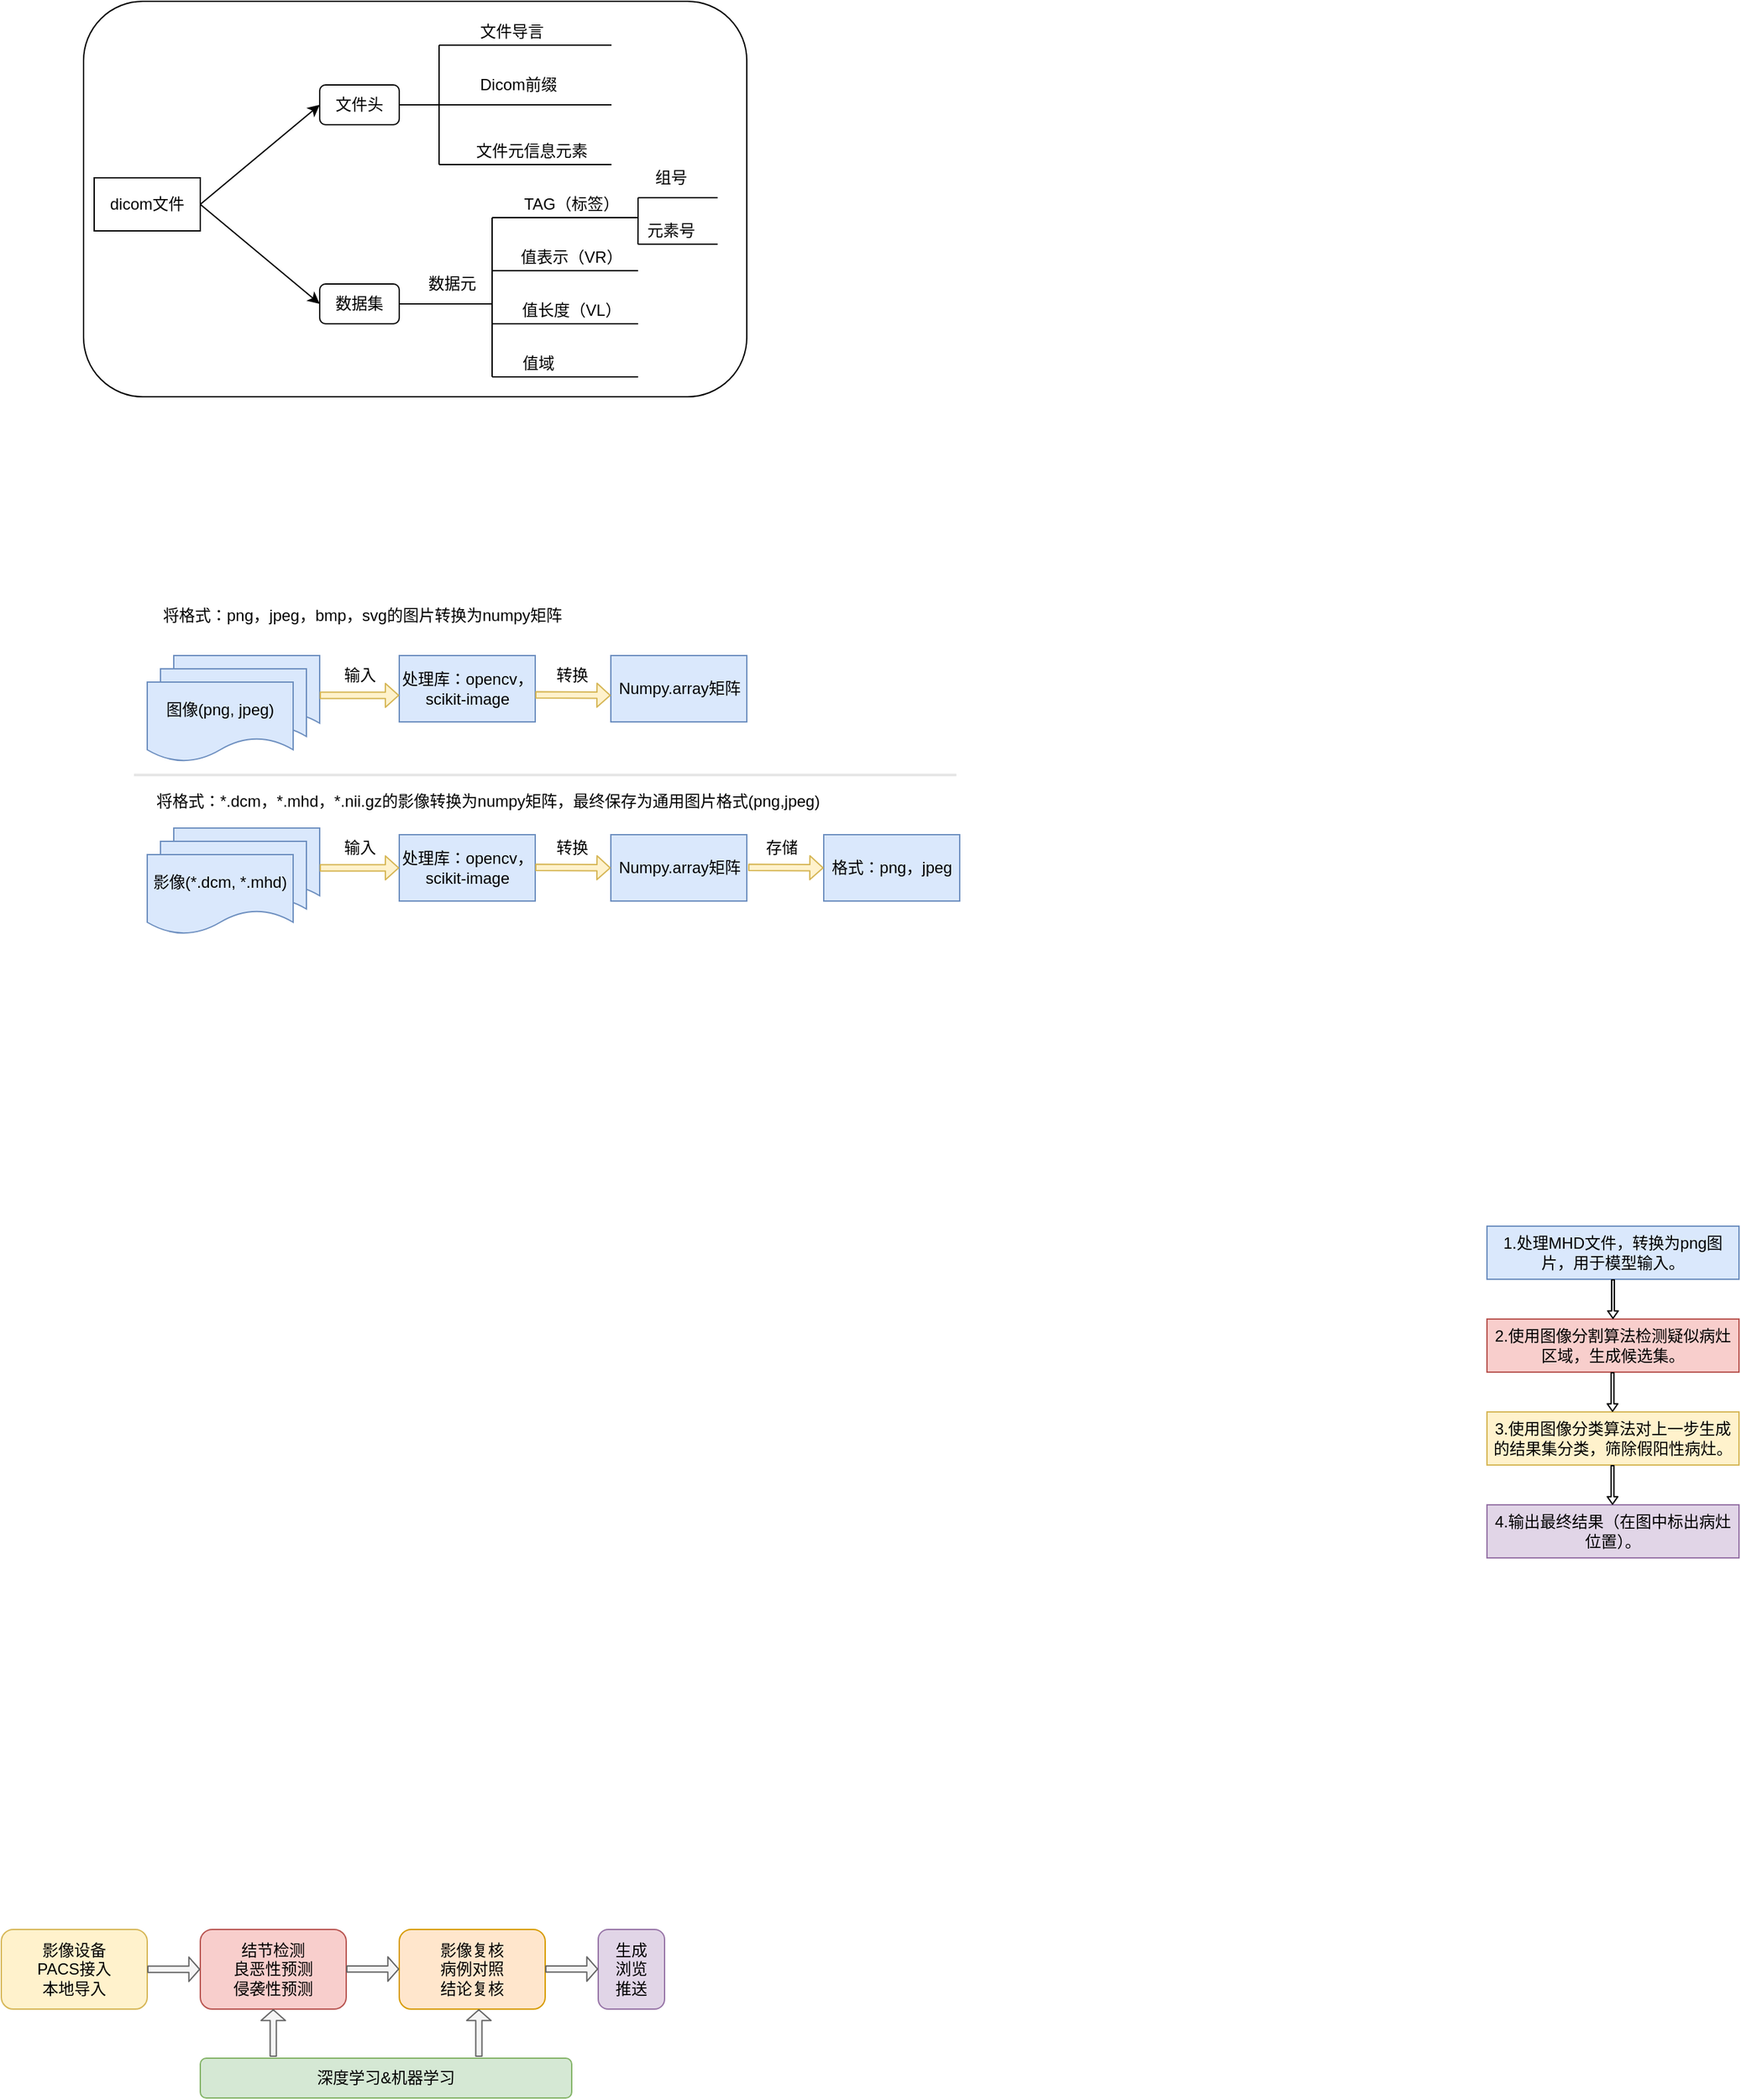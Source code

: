 <mxfile version="15.0.6" type="github">
  <diagram id="MWwCbxop2y0VMCHe68bo" name="Page-1">
    <mxGraphModel dx="652" dy="446" grid="0" gridSize="10" guides="1" tooltips="1" connect="1" arrows="1" fold="1" page="0" pageScale="1" pageWidth="2336" pageHeight="1654" math="0" shadow="0">
      <root>
        <mxCell id="0" />
        <mxCell id="1" parent="0" />
        <mxCell id="5mdizbrDEBgbeSs6b8gt-1" value="" style="rounded=1;whiteSpace=wrap;html=1;" parent="1" vertex="1">
          <mxGeometry x="262" y="117" width="500" height="298" as="geometry" />
        </mxCell>
        <mxCell id="Jd560P1QfWbewZKe6wbI-2" value="dicom文件" style="rounded=0;whiteSpace=wrap;html=1;" parent="1" vertex="1">
          <mxGeometry x="270" y="250" width="80" height="40" as="geometry" />
        </mxCell>
        <mxCell id="Jd560P1QfWbewZKe6wbI-3" value="文件头" style="rounded=1;whiteSpace=wrap;html=1;" parent="1" vertex="1">
          <mxGeometry x="440" y="180" width="60" height="30" as="geometry" />
        </mxCell>
        <mxCell id="Jd560P1QfWbewZKe6wbI-4" value="数据集" style="rounded=1;whiteSpace=wrap;html=1;" parent="1" vertex="1">
          <mxGeometry x="440" y="330" width="60" height="30" as="geometry" />
        </mxCell>
        <mxCell id="Jd560P1QfWbewZKe6wbI-6" value="" style="endArrow=classic;html=1;exitX=1;exitY=0.5;exitDx=0;exitDy=0;entryX=0;entryY=0.5;entryDx=0;entryDy=0;" parent="1" source="Jd560P1QfWbewZKe6wbI-2" target="Jd560P1QfWbewZKe6wbI-3" edge="1">
          <mxGeometry width="50" height="50" relative="1" as="geometry">
            <mxPoint x="660" y="450" as="sourcePoint" />
            <mxPoint x="710" y="400" as="targetPoint" />
          </mxGeometry>
        </mxCell>
        <mxCell id="Jd560P1QfWbewZKe6wbI-7" value="" style="endArrow=classic;html=1;exitX=1;exitY=0.5;exitDx=0;exitDy=0;entryX=0;entryY=0.5;entryDx=0;entryDy=0;" parent="1" source="Jd560P1QfWbewZKe6wbI-2" target="Jd560P1QfWbewZKe6wbI-4" edge="1">
          <mxGeometry width="50" height="50" relative="1" as="geometry">
            <mxPoint x="660" y="450" as="sourcePoint" />
            <mxPoint x="710" y="400" as="targetPoint" />
          </mxGeometry>
        </mxCell>
        <mxCell id="Jd560P1QfWbewZKe6wbI-8" value="文件导言" style="text;html=1;strokeColor=none;fillColor=none;align=center;verticalAlign=middle;whiteSpace=wrap;rounded=0;" parent="1" vertex="1">
          <mxGeometry x="550" y="130" width="70" height="20" as="geometry" />
        </mxCell>
        <mxCell id="Jd560P1QfWbewZKe6wbI-9" value="Dicom前缀" style="text;html=1;strokeColor=none;fillColor=none;align=center;verticalAlign=middle;whiteSpace=wrap;rounded=0;" parent="1" vertex="1">
          <mxGeometry x="550" y="170" width="80" height="20" as="geometry" />
        </mxCell>
        <mxCell id="Jd560P1QfWbewZKe6wbI-10" value="文件元信息元素" style="text;html=1;strokeColor=none;fillColor=none;align=center;verticalAlign=middle;whiteSpace=wrap;rounded=0;" parent="1" vertex="1">
          <mxGeometry x="550" y="220" width="100" height="20" as="geometry" />
        </mxCell>
        <mxCell id="Jd560P1QfWbewZKe6wbI-11" value="" style="endArrow=none;html=1;exitX=1;exitY=0.5;exitDx=0;exitDy=0;" parent="1" source="Jd560P1QfWbewZKe6wbI-3" edge="1">
          <mxGeometry width="50" height="50" relative="1" as="geometry">
            <mxPoint x="660" y="420" as="sourcePoint" />
            <mxPoint x="660" y="195" as="targetPoint" />
          </mxGeometry>
        </mxCell>
        <mxCell id="Jd560P1QfWbewZKe6wbI-12" value="" style="endArrow=none;html=1;" parent="1" edge="1">
          <mxGeometry width="50" height="50" relative="1" as="geometry">
            <mxPoint x="530" y="240" as="sourcePoint" />
            <mxPoint x="530" y="150" as="targetPoint" />
          </mxGeometry>
        </mxCell>
        <mxCell id="Jd560P1QfWbewZKe6wbI-13" value="" style="endArrow=none;html=1;" parent="1" edge="1">
          <mxGeometry width="50" height="50" relative="1" as="geometry">
            <mxPoint x="530" y="150" as="sourcePoint" />
            <mxPoint x="660" y="150" as="targetPoint" />
          </mxGeometry>
        </mxCell>
        <mxCell id="Jd560P1QfWbewZKe6wbI-14" value="" style="endArrow=none;html=1;" parent="1" edge="1">
          <mxGeometry width="50" height="50" relative="1" as="geometry">
            <mxPoint x="530" y="240" as="sourcePoint" />
            <mxPoint x="660" y="240" as="targetPoint" />
          </mxGeometry>
        </mxCell>
        <mxCell id="Jd560P1QfWbewZKe6wbI-16" value="数据元" style="text;html=1;strokeColor=none;fillColor=none;align=center;verticalAlign=middle;whiteSpace=wrap;rounded=0;" parent="1" vertex="1">
          <mxGeometry x="520" y="320" width="40" height="20" as="geometry" />
        </mxCell>
        <mxCell id="Jd560P1QfWbewZKe6wbI-17" value="" style="endArrow=none;html=1;exitX=1;exitY=0.5;exitDx=0;exitDy=0;" parent="1" source="Jd560P1QfWbewZKe6wbI-4" edge="1">
          <mxGeometry width="50" height="50" relative="1" as="geometry">
            <mxPoint x="660" y="420" as="sourcePoint" />
            <mxPoint x="570" y="345" as="targetPoint" />
          </mxGeometry>
        </mxCell>
        <mxCell id="Jd560P1QfWbewZKe6wbI-18" value="" style="endArrow=none;html=1;" parent="1" edge="1">
          <mxGeometry width="50" height="50" relative="1" as="geometry">
            <mxPoint x="570" y="400" as="sourcePoint" />
            <mxPoint x="570" y="280" as="targetPoint" />
          </mxGeometry>
        </mxCell>
        <mxCell id="Jd560P1QfWbewZKe6wbI-19" value="" style="endArrow=none;html=1;" parent="1" edge="1">
          <mxGeometry width="50" height="50" relative="1" as="geometry">
            <mxPoint x="570" y="280" as="sourcePoint" />
            <mxPoint x="680" y="280" as="targetPoint" />
          </mxGeometry>
        </mxCell>
        <mxCell id="Jd560P1QfWbewZKe6wbI-20" value="TAG（标签）" style="text;html=1;strokeColor=none;fillColor=none;align=center;verticalAlign=middle;whiteSpace=wrap;rounded=0;" parent="1" vertex="1">
          <mxGeometry x="580" y="260" width="100" height="20" as="geometry" />
        </mxCell>
        <mxCell id="Jd560P1QfWbewZKe6wbI-22" value="" style="endArrow=none;html=1;" parent="1" edge="1">
          <mxGeometry width="50" height="50" relative="1" as="geometry">
            <mxPoint x="570" y="320" as="sourcePoint" />
            <mxPoint x="680" y="320" as="targetPoint" />
          </mxGeometry>
        </mxCell>
        <mxCell id="Jd560P1QfWbewZKe6wbI-23" value="值表示（VR）" style="text;html=1;strokeColor=none;fillColor=none;align=center;verticalAlign=middle;whiteSpace=wrap;rounded=0;" parent="1" vertex="1">
          <mxGeometry x="570" y="300" width="120" height="20" as="geometry" />
        </mxCell>
        <mxCell id="Jd560P1QfWbewZKe6wbI-24" value="" style="endArrow=none;html=1;" parent="1" edge="1">
          <mxGeometry width="50" height="50" relative="1" as="geometry">
            <mxPoint x="570" y="360" as="sourcePoint" />
            <mxPoint x="680" y="360" as="targetPoint" />
          </mxGeometry>
        </mxCell>
        <mxCell id="Jd560P1QfWbewZKe6wbI-25" value="值长度（VL）" style="text;html=1;strokeColor=none;fillColor=none;align=center;verticalAlign=middle;whiteSpace=wrap;rounded=0;" parent="1" vertex="1">
          <mxGeometry x="575" y="340" width="110" height="20" as="geometry" />
        </mxCell>
        <mxCell id="Jd560P1QfWbewZKe6wbI-26" value="" style="endArrow=none;html=1;" parent="1" edge="1">
          <mxGeometry width="50" height="50" relative="1" as="geometry">
            <mxPoint x="570" y="400" as="sourcePoint" />
            <mxPoint x="680" y="400" as="targetPoint" />
          </mxGeometry>
        </mxCell>
        <mxCell id="Jd560P1QfWbewZKe6wbI-27" value="值域" style="text;html=1;strokeColor=none;fillColor=none;align=center;verticalAlign=middle;whiteSpace=wrap;rounded=0;" parent="1" vertex="1">
          <mxGeometry x="575" y="380" width="60" height="20" as="geometry" />
        </mxCell>
        <mxCell id="Jd560P1QfWbewZKe6wbI-28" value="" style="endArrow=none;html=1;" parent="1" edge="1">
          <mxGeometry width="50" height="50" relative="1" as="geometry">
            <mxPoint x="680" y="300" as="sourcePoint" />
            <mxPoint x="740" y="300" as="targetPoint" />
          </mxGeometry>
        </mxCell>
        <mxCell id="Jd560P1QfWbewZKe6wbI-29" value="" style="endArrow=none;html=1;" parent="1" edge="1">
          <mxGeometry width="50" height="50" relative="1" as="geometry">
            <mxPoint x="680" y="265" as="sourcePoint" />
            <mxPoint x="740" y="265" as="targetPoint" />
          </mxGeometry>
        </mxCell>
        <mxCell id="Jd560P1QfWbewZKe6wbI-30" value="" style="endArrow=none;html=1;entryX=1;entryY=0.25;entryDx=0;entryDy=0;exitX=0.916;exitY=0.007;exitDx=0;exitDy=0;exitPerimeter=0;" parent="1" source="Jd560P1QfWbewZKe6wbI-23" target="Jd560P1QfWbewZKe6wbI-20" edge="1">
          <mxGeometry width="50" height="50" relative="1" as="geometry">
            <mxPoint x="680" y="298" as="sourcePoint" />
            <mxPoint x="680" y="270" as="targetPoint" />
            <Array as="points">
              <mxPoint x="680" y="290" />
            </Array>
          </mxGeometry>
        </mxCell>
        <mxCell id="Jd560P1QfWbewZKe6wbI-31" value="组号" style="text;html=1;strokeColor=none;fillColor=none;align=center;verticalAlign=middle;whiteSpace=wrap;rounded=0;" parent="1" vertex="1">
          <mxGeometry x="685" y="240" width="40" height="20" as="geometry" />
        </mxCell>
        <mxCell id="Jd560P1QfWbewZKe6wbI-32" value="元素号" style="text;html=1;strokeColor=none;fillColor=none;align=center;verticalAlign=middle;whiteSpace=wrap;rounded=0;" parent="1" vertex="1">
          <mxGeometry x="685" y="280" width="40" height="20" as="geometry" />
        </mxCell>
        <mxCell id="lEhJyzqjpE_s5oZcJw1o-1" value="影像设备&lt;br&gt;PACS接入&lt;br&gt;本地导入" style="rounded=1;whiteSpace=wrap;html=1;fillColor=#fff2cc;strokeColor=#d6b656;" vertex="1" parent="1">
          <mxGeometry x="200" y="1570" width="110" height="60" as="geometry" />
        </mxCell>
        <mxCell id="lEhJyzqjpE_s5oZcJw1o-2" value="结节检测&lt;br&gt;良恶性预测&lt;br&gt;侵袭性预测" style="rounded=1;whiteSpace=wrap;html=1;fillColor=#f8cecc;strokeColor=#b85450;" vertex="1" parent="1">
          <mxGeometry x="350" y="1570" width="110" height="60" as="geometry" />
        </mxCell>
        <mxCell id="lEhJyzqjpE_s5oZcJw1o-5" value="影像复核&lt;br&gt;病例对照&lt;br&gt;结论复核" style="rounded=1;whiteSpace=wrap;html=1;fillColor=#ffe6cc;strokeColor=#d79b00;" vertex="1" parent="1">
          <mxGeometry x="500" y="1570" width="110" height="60" as="geometry" />
        </mxCell>
        <mxCell id="lEhJyzqjpE_s5oZcJw1o-6" value="生成&lt;br&gt;浏览&lt;br&gt;推送" style="rounded=1;whiteSpace=wrap;html=1;fillColor=#e1d5e7;strokeColor=#9673a6;" vertex="1" parent="1">
          <mxGeometry x="650" y="1570" width="50" height="60" as="geometry" />
        </mxCell>
        <mxCell id="lEhJyzqjpE_s5oZcJw1o-7" value="深度学习&amp;amp;机器学习" style="rounded=1;whiteSpace=wrap;html=1;fillColor=#d5e8d4;strokeColor=#82b366;" vertex="1" parent="1">
          <mxGeometry x="350" y="1667" width="280" height="30" as="geometry" />
        </mxCell>
        <mxCell id="lEhJyzqjpE_s5oZcJw1o-8" value="" style="shape=flexArrow;endArrow=classic;html=1;exitX=1;exitY=0.5;exitDx=0;exitDy=0;entryX=0;entryY=0.5;entryDx=0;entryDy=0;width=4.651;endSize=2.376;endWidth=12.732;fillColor=#f5f5f5;strokeColor=#666666;" edge="1" parent="1" source="lEhJyzqjpE_s5oZcJw1o-1" target="lEhJyzqjpE_s5oZcJw1o-2">
          <mxGeometry width="50" height="50" relative="1" as="geometry">
            <mxPoint x="480" y="1690" as="sourcePoint" />
            <mxPoint x="530" y="1640" as="targetPoint" />
          </mxGeometry>
        </mxCell>
        <mxCell id="lEhJyzqjpE_s5oZcJw1o-13" value="" style="shape=flexArrow;endArrow=classic;html=1;exitX=1;exitY=0.5;exitDx=0;exitDy=0;entryX=0;entryY=0.5;entryDx=0;entryDy=0;width=4.651;endSize=2.376;endWidth=12.732;fillColor=#f5f5f5;strokeColor=#666666;" edge="1" parent="1">
          <mxGeometry width="50" height="50" relative="1" as="geometry">
            <mxPoint x="610" y="1599.8" as="sourcePoint" />
            <mxPoint x="650" y="1599.8" as="targetPoint" />
          </mxGeometry>
        </mxCell>
        <mxCell id="lEhJyzqjpE_s5oZcJw1o-14" value="" style="shape=flexArrow;endArrow=classic;html=1;exitX=1;exitY=0.5;exitDx=0;exitDy=0;entryX=0;entryY=0.5;entryDx=0;entryDy=0;width=4.651;endSize=2.376;endWidth=12.732;fillColor=#f5f5f5;strokeColor=#666666;" edge="1" parent="1">
          <mxGeometry width="50" height="50" relative="1" as="geometry">
            <mxPoint x="460" y="1599.8" as="sourcePoint" />
            <mxPoint x="500" y="1599.8" as="targetPoint" />
          </mxGeometry>
        </mxCell>
        <mxCell id="lEhJyzqjpE_s5oZcJw1o-15" value="" style="shape=flexArrow;endArrow=classic;html=1;entryX=0;entryY=0.5;entryDx=0;entryDy=0;width=4.651;endSize=2.376;endWidth=12.732;fillColor=#f5f5f5;strokeColor=#666666;" edge="1" parent="1">
          <mxGeometry width="50" height="50" relative="1" as="geometry">
            <mxPoint x="560" y="1666" as="sourcePoint" />
            <mxPoint x="560" y="1630" as="targetPoint" />
            <Array as="points">
              <mxPoint x="560" y="1630" />
            </Array>
          </mxGeometry>
        </mxCell>
        <mxCell id="lEhJyzqjpE_s5oZcJw1o-16" value="" style="shape=flexArrow;endArrow=classic;html=1;entryX=0.5;entryY=1;entryDx=0;entryDy=0;width=4.651;endSize=2.376;endWidth=12.732;fillColor=#f5f5f5;strokeColor=#666666;" edge="1" parent="1" target="lEhJyzqjpE_s5oZcJw1o-2">
          <mxGeometry width="50" height="50" relative="1" as="geometry">
            <mxPoint x="405" y="1666" as="sourcePoint" />
            <mxPoint x="421" y="1666" as="targetPoint" />
          </mxGeometry>
        </mxCell>
        <mxCell id="lEhJyzqjpE_s5oZcJw1o-18" value="图像(png, jpeg)" style="shape=document;whiteSpace=wrap;html=1;boundedLbl=1;fillColor=#dae8fc;strokeColor=#6c8ebf;" vertex="1" parent="1">
          <mxGeometry x="330" y="740" width="110" height="60" as="geometry" />
        </mxCell>
        <mxCell id="lEhJyzqjpE_s5oZcJw1o-19" value="图像(png, jpeg)" style="shape=document;whiteSpace=wrap;html=1;boundedLbl=1;fillColor=#dae8fc;strokeColor=#6c8ebf;" vertex="1" parent="1">
          <mxGeometry x="320" y="750" width="110" height="60" as="geometry" />
        </mxCell>
        <mxCell id="lEhJyzqjpE_s5oZcJw1o-20" value="影像(*.dcm, *.mhd)" style="shape=document;whiteSpace=wrap;html=1;boundedLbl=1;fillColor=#dae8fc;strokeColor=#6c8ebf;" vertex="1" parent="1">
          <mxGeometry x="310" y="760" width="110" height="60" as="geometry" />
        </mxCell>
        <mxCell id="lEhJyzqjpE_s5oZcJw1o-21" value="处理库：opencv，&lt;br&gt;scikit-image" style="rounded=0;whiteSpace=wrap;html=1;fillColor=#dae8fc;strokeColor=#6c8ebf;" vertex="1" parent="1">
          <mxGeometry x="500" y="745" width="102.5" height="50" as="geometry" />
        </mxCell>
        <mxCell id="lEhJyzqjpE_s5oZcJw1o-23" value="Numpy.array矩阵" style="rounded=0;whiteSpace=wrap;html=1;fillColor=#dae8fc;strokeColor=#6c8ebf;" vertex="1" parent="1">
          <mxGeometry x="659.5" y="745" width="102.5" height="50" as="geometry" />
        </mxCell>
        <mxCell id="lEhJyzqjpE_s5oZcJw1o-24" value="格式：png，jpeg" style="rounded=0;whiteSpace=wrap;html=1;fillColor=#dae8fc;strokeColor=#6c8ebf;" vertex="1" parent="1">
          <mxGeometry x="820" y="745" width="102.5" height="50" as="geometry" />
        </mxCell>
        <mxCell id="lEhJyzqjpE_s5oZcJw1o-25" value="" style="shape=flexArrow;endArrow=classic;html=1;entryX=0;entryY=0.5;entryDx=0;entryDy=0;width=4.722;endSize=2.992;endWidth=12.299;fillColor=#fff2cc;strokeColor=#d6b656;" edge="1" parent="1" target="lEhJyzqjpE_s5oZcJw1o-21">
          <mxGeometry width="50" height="50" relative="1" as="geometry">
            <mxPoint x="440" y="770" as="sourcePoint" />
            <mxPoint x="630" y="840" as="targetPoint" />
          </mxGeometry>
        </mxCell>
        <mxCell id="lEhJyzqjpE_s5oZcJw1o-26" value="输入" style="text;html=1;align=center;verticalAlign=middle;resizable=0;points=[];autosize=1;strokeColor=none;fillColor=none;" vertex="1" parent="1">
          <mxGeometry x="450" y="745" width="40" height="20" as="geometry" />
        </mxCell>
        <mxCell id="lEhJyzqjpE_s5oZcJw1o-27" value="" style="shape=flexArrow;endArrow=classic;html=1;entryX=0;entryY=0.5;entryDx=0;entryDy=0;width=4.722;endSize=2.992;endWidth=12.299;fillColor=#fff2cc;strokeColor=#d6b656;" edge="1" parent="1" target="lEhJyzqjpE_s5oZcJw1o-23">
          <mxGeometry width="50" height="50" relative="1" as="geometry">
            <mxPoint x="602.5" y="769.58" as="sourcePoint" />
            <mxPoint x="652.5" y="769.58" as="targetPoint" />
          </mxGeometry>
        </mxCell>
        <mxCell id="lEhJyzqjpE_s5oZcJw1o-28" value="" style="shape=flexArrow;endArrow=classic;html=1;entryX=0;entryY=0.5;entryDx=0;entryDy=0;width=4.722;endSize=2.992;endWidth=12.299;fillColor=#fff2cc;strokeColor=#d6b656;" edge="1" parent="1">
          <mxGeometry width="50" height="50" relative="1" as="geometry">
            <mxPoint x="763" y="769.58" as="sourcePoint" />
            <mxPoint x="820" y="770" as="targetPoint" />
          </mxGeometry>
        </mxCell>
        <mxCell id="lEhJyzqjpE_s5oZcJw1o-29" value="转换" style="text;html=1;align=center;verticalAlign=middle;resizable=0;points=[];autosize=1;strokeColor=none;fillColor=none;" vertex="1" parent="1">
          <mxGeometry x="610" y="745" width="40" height="20" as="geometry" />
        </mxCell>
        <mxCell id="lEhJyzqjpE_s5oZcJw1o-30" value="存储" style="text;html=1;align=center;verticalAlign=middle;resizable=0;points=[];autosize=1;strokeColor=none;fillColor=none;" vertex="1" parent="1">
          <mxGeometry x="768" y="745" width="40" height="20" as="geometry" />
        </mxCell>
        <mxCell id="lEhJyzqjpE_s5oZcJw1o-32" value="图像(png, jpeg)" style="shape=document;whiteSpace=wrap;html=1;boundedLbl=1;fillColor=#dae8fc;strokeColor=#6c8ebf;" vertex="1" parent="1">
          <mxGeometry x="330" y="610" width="110" height="60" as="geometry" />
        </mxCell>
        <mxCell id="lEhJyzqjpE_s5oZcJw1o-33" value="图像(png, jpeg)" style="shape=document;whiteSpace=wrap;html=1;boundedLbl=1;fillColor=#dae8fc;strokeColor=#6c8ebf;" vertex="1" parent="1">
          <mxGeometry x="320" y="620" width="110" height="60" as="geometry" />
        </mxCell>
        <mxCell id="lEhJyzqjpE_s5oZcJw1o-34" value="图像(png, jpeg)" style="shape=document;whiteSpace=wrap;html=1;boundedLbl=1;fillColor=#dae8fc;strokeColor=#6c8ebf;" vertex="1" parent="1">
          <mxGeometry x="310" y="630" width="110" height="60" as="geometry" />
        </mxCell>
        <mxCell id="lEhJyzqjpE_s5oZcJw1o-35" value="处理库：opencv，&lt;br&gt;scikit-image" style="rounded=0;whiteSpace=wrap;html=1;fillColor=#dae8fc;strokeColor=#6c8ebf;" vertex="1" parent="1">
          <mxGeometry x="500" y="610" width="102.5" height="50" as="geometry" />
        </mxCell>
        <mxCell id="lEhJyzqjpE_s5oZcJw1o-36" value="Numpy.array矩阵" style="rounded=0;whiteSpace=wrap;html=1;fillColor=#dae8fc;strokeColor=#6c8ebf;" vertex="1" parent="1">
          <mxGeometry x="659.5" y="610" width="102.5" height="50" as="geometry" />
        </mxCell>
        <mxCell id="lEhJyzqjpE_s5oZcJw1o-37" value="" style="shape=flexArrow;endArrow=classic;html=1;entryX=0;entryY=0.5;entryDx=0;entryDy=0;width=4.722;endSize=2.992;endWidth=12.299;fillColor=#fff2cc;strokeColor=#d6b656;" edge="1" parent="1">
          <mxGeometry width="50" height="50" relative="1" as="geometry">
            <mxPoint x="440" y="640" as="sourcePoint" />
            <mxPoint x="500" y="640" as="targetPoint" />
          </mxGeometry>
        </mxCell>
        <mxCell id="lEhJyzqjpE_s5oZcJw1o-38" value="输入" style="text;html=1;align=center;verticalAlign=middle;resizable=0;points=[];autosize=1;strokeColor=none;fillColor=none;" vertex="1" parent="1">
          <mxGeometry x="450" y="615" width="40" height="20" as="geometry" />
        </mxCell>
        <mxCell id="lEhJyzqjpE_s5oZcJw1o-40" value="" style="shape=flexArrow;endArrow=classic;html=1;entryX=0;entryY=0.5;entryDx=0;entryDy=0;width=4.722;endSize=2.992;endWidth=12.299;fillColor=#fff2cc;strokeColor=#d6b656;" edge="1" parent="1">
          <mxGeometry width="50" height="50" relative="1" as="geometry">
            <mxPoint x="602.5" y="639.58" as="sourcePoint" />
            <mxPoint x="659.5" y="640" as="targetPoint" />
          </mxGeometry>
        </mxCell>
        <mxCell id="lEhJyzqjpE_s5oZcJw1o-41" value="转换" style="text;html=1;align=center;verticalAlign=middle;resizable=0;points=[];autosize=1;strokeColor=none;fillColor=none;" vertex="1" parent="1">
          <mxGeometry x="610" y="615" width="40" height="20" as="geometry" />
        </mxCell>
        <mxCell id="lEhJyzqjpE_s5oZcJw1o-42" value="将格式：png，jpeg，bmp，svg的图片转换为numpy矩阵" style="text;html=1;strokeColor=none;fillColor=none;align=left;verticalAlign=middle;whiteSpace=wrap;rounded=0;" vertex="1" parent="1">
          <mxGeometry x="320" y="570" width="500" height="20" as="geometry" />
        </mxCell>
        <mxCell id="lEhJyzqjpE_s5oZcJw1o-43" value="将格式：*.dcm，*.mhd，*.nii.gz的影像转换为numpy矩阵，最终保存为通用图片格式(png,jpeg)" style="text;html=1;strokeColor=none;fillColor=none;align=left;verticalAlign=middle;whiteSpace=wrap;rounded=0;" vertex="1" parent="1">
          <mxGeometry x="315" y="710" width="540" height="20" as="geometry" />
        </mxCell>
        <mxCell id="lEhJyzqjpE_s5oZcJw1o-44" value="" style="endArrow=none;html=1;strokeWidth=2;strokeColor=#E6E6E6;" edge="1" parent="1">
          <mxGeometry width="50" height="50" relative="1" as="geometry">
            <mxPoint x="300" y="700" as="sourcePoint" />
            <mxPoint x="920" y="700" as="targetPoint" />
          </mxGeometry>
        </mxCell>
        <mxCell id="lEhJyzqjpE_s5oZcJw1o-56" value="1.处理MHD文件，转换为png图片，用于模型输入。" style="rounded=0;whiteSpace=wrap;html=1;strokeWidth=1;fillColor=#dae8fc;strokeColor=#6c8ebf;" vertex="1" parent="1">
          <mxGeometry x="1320" y="1040" width="190" height="40" as="geometry" />
        </mxCell>
        <mxCell id="lEhJyzqjpE_s5oZcJw1o-57" value="2.使用图像分割算法检测疑似病灶区域，生成候选集。" style="rounded=0;whiteSpace=wrap;html=1;strokeWidth=1;fillColor=#f8cecc;strokeColor=#b85450;" vertex="1" parent="1">
          <mxGeometry x="1320" y="1110" width="190" height="40" as="geometry" />
        </mxCell>
        <mxCell id="lEhJyzqjpE_s5oZcJw1o-58" value="3.使用图像分类算法对上一步生成的结果集分类，筛除假阳性病灶。" style="rounded=0;whiteSpace=wrap;html=1;strokeWidth=1;fillColor=#fff2cc;strokeColor=#d6b656;" vertex="1" parent="1">
          <mxGeometry x="1320" y="1180" width="190" height="40" as="geometry" />
        </mxCell>
        <mxCell id="lEhJyzqjpE_s5oZcJw1o-59" value="4.输出最终结果（在图中标出病灶位置）。" style="rounded=0;whiteSpace=wrap;html=1;strokeWidth=1;fillColor=#e1d5e7;strokeColor=#9673a6;" vertex="1" parent="1">
          <mxGeometry x="1320" y="1250" width="190" height="40" as="geometry" />
        </mxCell>
        <mxCell id="lEhJyzqjpE_s5oZcJw1o-63" value="" style="shape=flexArrow;endArrow=classic;html=1;strokeColor=#000000;strokeWidth=1;endWidth=4.862;endSize=1.551;width=2.093;" edge="1" parent="1" source="lEhJyzqjpE_s5oZcJw1o-56" target="lEhJyzqjpE_s5oZcJw1o-57">
          <mxGeometry width="50" height="50" relative="1" as="geometry">
            <mxPoint x="1410" y="1200" as="sourcePoint" />
            <mxPoint x="1460" y="1150" as="targetPoint" />
          </mxGeometry>
        </mxCell>
        <mxCell id="lEhJyzqjpE_s5oZcJw1o-64" value="" style="shape=flexArrow;endArrow=classic;html=1;strokeColor=#000000;strokeWidth=1;endWidth=4.862;endSize=1.551;width=2.093;" edge="1" parent="1">
          <mxGeometry width="50" height="50" relative="1" as="geometry">
            <mxPoint x="1414.66" y="1150" as="sourcePoint" />
            <mxPoint x="1414.66" y="1180" as="targetPoint" />
          </mxGeometry>
        </mxCell>
        <mxCell id="lEhJyzqjpE_s5oZcJw1o-65" value="" style="shape=flexArrow;endArrow=classic;html=1;strokeColor=#000000;strokeWidth=1;endWidth=4.862;endSize=1.551;width=2.093;" edge="1" parent="1">
          <mxGeometry width="50" height="50" relative="1" as="geometry">
            <mxPoint x="1414.66" y="1220" as="sourcePoint" />
            <mxPoint x="1414.66" y="1250" as="targetPoint" />
          </mxGeometry>
        </mxCell>
      </root>
    </mxGraphModel>
  </diagram>
</mxfile>
